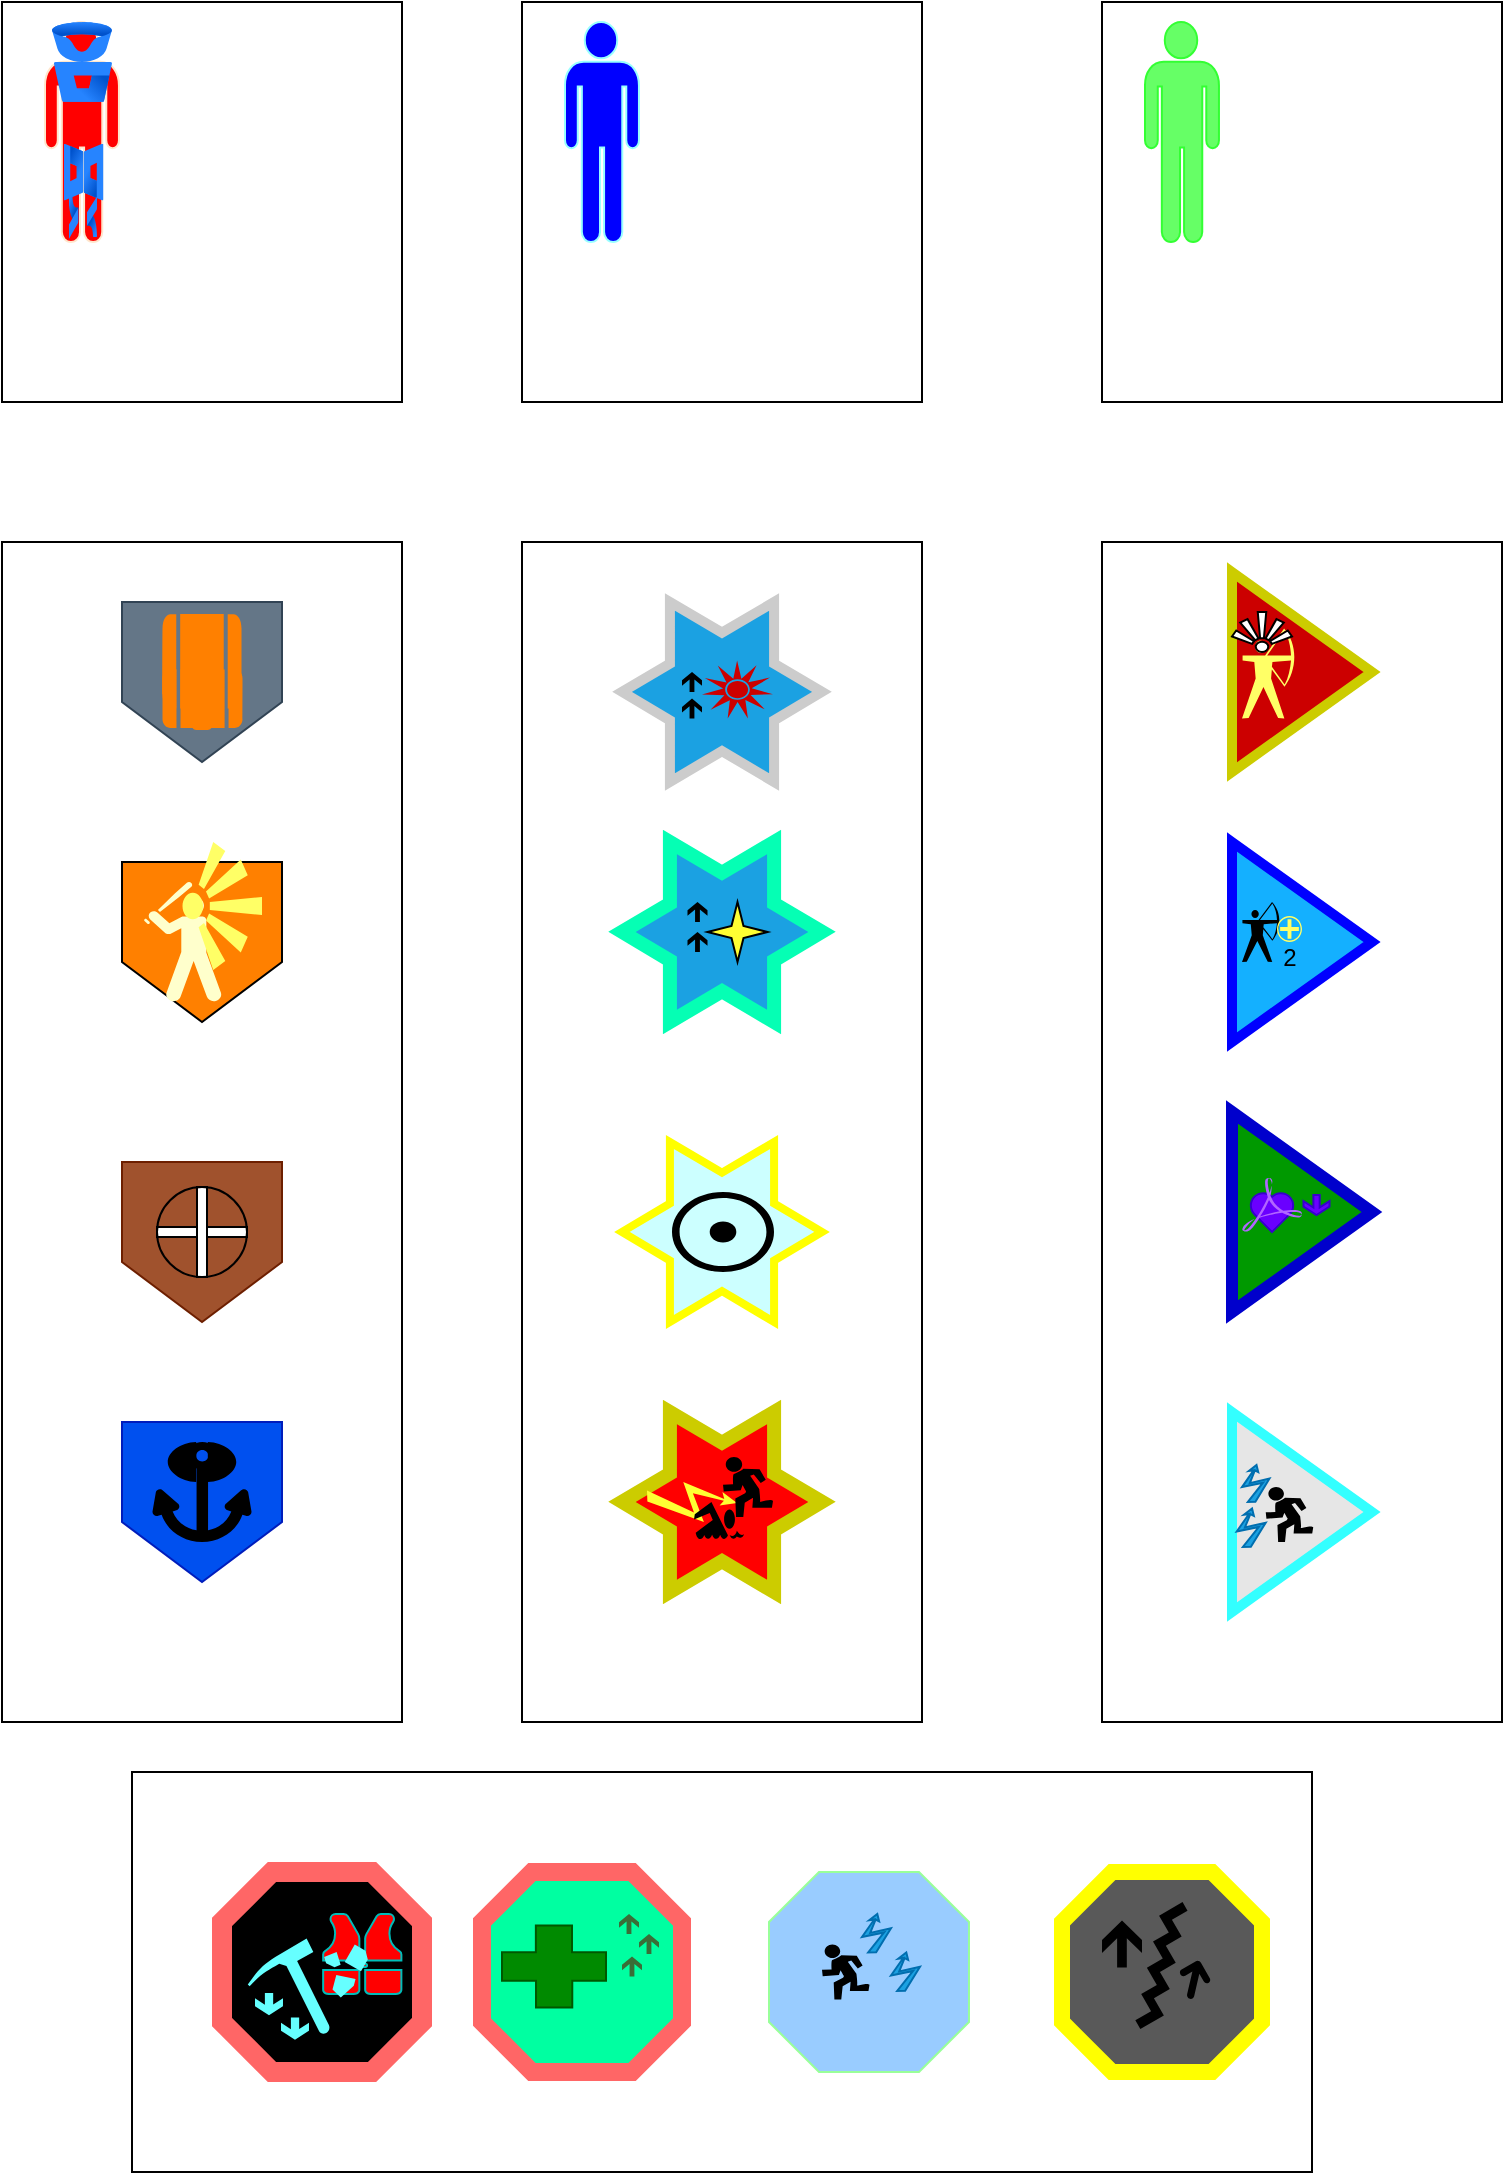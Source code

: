 <mxfile>
    <diagram id="IFaCviqgk2yY5CePmRgC" name="Página-1">
        <mxGraphModel dx="1860" dy="1290" grid="1" gridSize="10" guides="1" tooltips="1" connect="1" arrows="1" fold="1" page="1" pageScale="1" pageWidth="827" pageHeight="1169" math="0" shadow="0">
            <root>
                <mxCell id="0"/>
                <mxCell id="1" parent="0"/>
                <mxCell id="3" value="" style="whiteSpace=wrap;html=1;aspect=fixed;movable=0;resizable=0;rotatable=0;deletable=0;editable=0;locked=1;connectable=0;" vertex="1" parent="1">
                    <mxGeometry x="30" y="50" width="200" height="200" as="geometry"/>
                </mxCell>
                <mxCell id="4" value="" style="shape=mxgraph.signs.people.man_1;html=1;pointerEvents=1;fillColor=#FF0000;strokeColor=#FFE6CC;verticalLabelPosition=bottom;verticalAlign=top;align=center;sketch=0;movable=1;resizable=1;rotatable=1;deletable=1;editable=1;locked=0;connectable=1;" vertex="1" parent="1">
                    <mxGeometry x="51.5" y="60" width="37" height="110" as="geometry"/>
                </mxCell>
                <mxCell id="7" value="" style="whiteSpace=wrap;html=1;aspect=fixed;movable=0;resizable=0;rotatable=0;deletable=0;editable=0;locked=1;connectable=0;" vertex="1" parent="1">
                    <mxGeometry x="290" y="50" width="200" height="200" as="geometry"/>
                </mxCell>
                <mxCell id="8" value="" style="shape=mxgraph.signs.people.man_1;html=1;pointerEvents=1;fillColor=#0000FF;strokeColor=#99FFFF;verticalLabelPosition=bottom;verticalAlign=top;align=center;sketch=0;movable=1;resizable=1;rotatable=1;deletable=1;editable=1;locked=0;connectable=1;" vertex="1" parent="1">
                    <mxGeometry x="311.5" y="60" width="37" height="110" as="geometry"/>
                </mxCell>
                <mxCell id="11" value="" style="whiteSpace=wrap;html=1;aspect=fixed;movable=0;resizable=0;rotatable=0;deletable=0;editable=0;locked=1;connectable=0;" vertex="1" parent="1">
                    <mxGeometry x="580" y="50" width="200" height="200" as="geometry"/>
                </mxCell>
                <mxCell id="12" value="" style="shape=mxgraph.signs.people.man_1;html=1;pointerEvents=1;fillColor=#66FF66;strokeColor=#33FF33;verticalLabelPosition=bottom;verticalAlign=top;align=center;sketch=0;movable=1;resizable=1;rotatable=1;deletable=1;editable=1;locked=0;connectable=1;" vertex="1" parent="1">
                    <mxGeometry x="601.5" y="60" width="37" height="110" as="geometry"/>
                </mxCell>
                <mxCell id="17" value="" style="image;image=img/lib/atlassian/Crucible_Logo.svg;html=1;" vertex="1" parent="1">
                    <mxGeometry x="55" y="60" width="30" height="20" as="geometry"/>
                </mxCell>
                <mxCell id="18" value="" style="image;image=img/lib/atlassian/Bitbucket_Logo.svg;html=1;" vertex="1" parent="1">
                    <mxGeometry x="56" y="80" width="29" height="20" as="geometry"/>
                </mxCell>
                <mxCell id="20" value="" style="rounded=0;whiteSpace=wrap;html=1;movable=0;resizable=0;rotatable=0;deletable=0;editable=0;locked=1;connectable=0;" vertex="1" parent="1">
                    <mxGeometry x="30" y="320" width="200" height="590" as="geometry"/>
                </mxCell>
                <mxCell id="21" value="" style="rounded=0;whiteSpace=wrap;html=1;movable=0;resizable=0;rotatable=0;deletable=0;editable=0;locked=1;connectable=0;" vertex="1" parent="1">
                    <mxGeometry x="290" y="320" width="200" height="590" as="geometry"/>
                </mxCell>
                <mxCell id="22" value="" style="rounded=0;whiteSpace=wrap;html=1;movable=0;resizable=0;rotatable=0;deletable=0;editable=0;locked=1;connectable=0;" vertex="1" parent="1">
                    <mxGeometry x="580" y="320" width="200" height="590" as="geometry"/>
                </mxCell>
                <mxCell id="23" value="" style="shape=offPageConnector;whiteSpace=wrap;html=1;fillColor=#647687;fontColor=#ffffff;strokeColor=#314354;" vertex="1" parent="1">
                    <mxGeometry x="90" y="350" width="80" height="80" as="geometry"/>
                </mxCell>
                <mxCell id="24" value="" style="shape=offPageConnector;whiteSpace=wrap;html=1;fillColor=#FF8000;" vertex="1" parent="1">
                    <mxGeometry x="90" y="480" width="80" height="80" as="geometry"/>
                </mxCell>
                <mxCell id="25" value="" style="shape=offPageConnector;whiteSpace=wrap;html=1;fillColor=#a0522d;fontColor=#ffffff;strokeColor=#6D1F00;" vertex="1" parent="1">
                    <mxGeometry x="90" y="630" width="80" height="80" as="geometry"/>
                </mxCell>
                <mxCell id="26" value="" style="shape=offPageConnector;whiteSpace=wrap;html=1;fillColor=#0050ef;fontColor=#ffffff;strokeColor=#001DBC;" vertex="1" parent="1">
                    <mxGeometry x="90" y="760" width="80" height="80" as="geometry"/>
                </mxCell>
                <mxCell id="27" value="" style="verticalLabelPosition=bottom;verticalAlign=top;html=1;shape=mxgraph.basic.6_point_star;fillColor=#1ba1e2;fontColor=#ffffff;strokeColor=#CCCCCC;strokeWidth=5;" vertex="1" parent="1">
                    <mxGeometry x="340" y="350" width="100" height="90" as="geometry"/>
                </mxCell>
                <mxCell id="28" value="" style="verticalLabelPosition=bottom;verticalAlign=top;html=1;shape=mxgraph.basic.6_point_star;fillColor=#1ba1e2;strokeWidth=7;strokeColor=#05FFB4;fontColor=#ffffff;" vertex="1" parent="1">
                    <mxGeometry x="340" y="470" width="100" height="90" as="geometry"/>
                </mxCell>
                <mxCell id="29" value="" style="verticalLabelPosition=bottom;verticalAlign=top;html=1;shape=mxgraph.basic.6_point_star;fillColor=#CCFFFF;strokeColor=#FFFF00;strokeWidth=4;" vertex="1" parent="1">
                    <mxGeometry x="340" y="620" width="100" height="90" as="geometry"/>
                </mxCell>
                <mxCell id="30" value="" style="verticalLabelPosition=bottom;verticalAlign=top;html=1;shape=mxgraph.basic.6_point_star;fillColor=light-dark(#ff0000, #ffb5b5);strokeColor=#CCCC00;strokeWidth=7;" vertex="1" parent="1">
                    <mxGeometry x="340" y="755" width="100" height="90" as="geometry"/>
                </mxCell>
                <mxCell id="31" value="" style="verticalLabelPosition=bottom;verticalAlign=top;html=1;shape=mxgraph.basic.acute_triangle;dx=0.5;fillColor=#CC0000;strokeColor=#CCCC00;strokeWidth=5;rotation=90;" vertex="1" parent="1">
                    <mxGeometry x="630" y="350" width="100" height="70" as="geometry"/>
                </mxCell>
                <mxCell id="32" value="" style="verticalLabelPosition=bottom;verticalAlign=top;html=1;shape=mxgraph.basic.acute_triangle;dx=0.5;fillColor=#14B0FF;strokeColor=#0000FF;strokeWidth=5;rotation=90;" vertex="1" parent="1">
                    <mxGeometry x="630" y="485" width="100" height="70" as="geometry"/>
                </mxCell>
                <mxCell id="33" value="" style="verticalLabelPosition=bottom;verticalAlign=top;html=1;shape=mxgraph.basic.acute_triangle;dx=0.5;fillColor=#009900;strokeColor=#0000CC;strokeWidth=6;rotation=90;" vertex="1" parent="1">
                    <mxGeometry x="630" y="620" width="100" height="70" as="geometry"/>
                </mxCell>
                <mxCell id="34" value="" style="verticalLabelPosition=bottom;verticalAlign=top;html=1;shape=mxgraph.basic.acute_triangle;dx=0.5;fillColor=#E6E6E6;strokeColor=#33FFFF;strokeWidth=5;rotation=90;" vertex="1" parent="1">
                    <mxGeometry x="630" y="770" width="100" height="70" as="geometry"/>
                </mxCell>
                <mxCell id="35" value="" style="rounded=0;whiteSpace=wrap;html=1;rotation=-90;" vertex="1" parent="1">
                    <mxGeometry x="290" y="740" width="200" height="590" as="geometry"/>
                </mxCell>
                <mxCell id="36" value="" style="verticalLabelPosition=bottom;verticalAlign=top;html=1;shape=mxgraph.basic.polygon;polyCoords=[[0.25,0],[0.75,0],[1,0.25],[1,0.75],[0.75,1],[0.25,1],[0,0.75],[0,0.25]];polyline=0;fillColor=#000000;strokeColor=light-dark(#FF6666,#EDEDED);strokeWidth=10;" vertex="1" parent="1">
                    <mxGeometry x="140" y="985" width="100" height="100" as="geometry"/>
                </mxCell>
                <mxCell id="37" value="" style="verticalLabelPosition=bottom;verticalAlign=top;html=1;shape=mxgraph.basic.polygon;polyCoords=[[0.25,0],[0.75,0],[1,0.25],[1,0.75],[0.75,1],[0.25,1],[0,0.75],[0,0.25]];polyline=0;fillColor=#00FFA1;strokeColor=#FF6666;perimeterSpacing=10;strokeWidth=9;" vertex="1" parent="1">
                    <mxGeometry x="270" y="985" width="100" height="100" as="geometry"/>
                </mxCell>
                <mxCell id="38" value="" style="verticalLabelPosition=bottom;verticalAlign=top;html=1;shape=mxgraph.basic.polygon;polyCoords=[[0.25,0],[0.75,0],[1,0.25],[1,0.75],[0.75,1],[0.25,1],[0,0.75],[0,0.25]];polyline=0;fillColor=#99CCFF;strokeColor=#99FF99;perimeterSpacing=10;" vertex="1" parent="1">
                    <mxGeometry x="413.5" y="985" width="100" height="100" as="geometry"/>
                </mxCell>
                <mxCell id="39" value="" style="verticalLabelPosition=bottom;verticalAlign=top;html=1;shape=mxgraph.basic.polygon;polyCoords=[[0.25,0],[0.75,0],[1,0.25],[1,0.75],[0.75,1],[0.25,1],[0,0.75],[0,0.25]];polyline=0;fillColor=#595959;strokeColor=#FFFF00;perimeterSpacing=19;strokeWidth=8;" vertex="1" parent="1">
                    <mxGeometry x="560" y="985" width="100" height="100" as="geometry"/>
                </mxCell>
                <mxCell id="40" value="" style="shape=mxgraph.signs.travel.baggage;html=1;pointerEvents=1;fillColor=#FF8000;strokeColor=none;verticalLabelPosition=bottom;verticalAlign=top;align=center;sketch=0;rotation=-180;" vertex="1" parent="1">
                    <mxGeometry x="110.25" y="356" width="39.5" height="58" as="geometry"/>
                </mxCell>
                <mxCell id="41" value="" style="shape=mxgraph.signs.travel.baggage;html=1;pointerEvents=1;fillColor=#FF8000;strokeColor=none;verticalLabelPosition=bottom;verticalAlign=top;align=center;sketch=0;" vertex="1" parent="1">
                    <mxGeometry x="110.25" y="377" width="40" height="36" as="geometry"/>
                </mxCell>
                <mxCell id="42" value="" style="shape=mxgraph.signs.sports.baseball;html=1;pointerEvents=1;fillColor=#FFFFCC;strokeColor=none;verticalLabelPosition=bottom;verticalAlign=top;align=center;sketch=0;" vertex="1" parent="1">
                    <mxGeometry x="101" y="490" width="39" height="60" as="geometry"/>
                </mxCell>
                <mxCell id="45" value="" style="shape=mxgraph.signs.sports.scenic_viewpoint;html=1;pointerEvents=1;fillColor=#FFFF66;strokeColor=none;verticalLabelPosition=bottom;verticalAlign=top;align=center;sketch=0;" vertex="1" parent="1">
                    <mxGeometry x="120.25" y="470" width="39.75" height="64" as="geometry"/>
                </mxCell>
                <mxCell id="46" value="" style="verticalLabelPosition=bottom;html=1;verticalAlign=top;align=center;shape=mxgraph.floorplan.doorRevolving;aspect=fixed;" vertex="1" parent="1">
                    <mxGeometry x="107.5" y="641.1" width="45" height="47.81" as="geometry"/>
                </mxCell>
                <mxCell id="47" value="" style="shape=mxgraph.signs.transportation.anchor_1;html=1;pointerEvents=1;fillColor=#000000;strokeColor=none;verticalLabelPosition=bottom;verticalAlign=top;align=center;sketch=0;" vertex="1" parent="1">
                    <mxGeometry x="105.25" y="770" width="49.5" height="50" as="geometry"/>
                </mxCell>
                <mxCell id="48" value="" style="shape=mxgraph.signs.travel.exit;html=1;pointerEvents=1;fillColor=#000000;strokeColor=none;verticalLabelPosition=bottom;verticalAlign=top;align=center;sketch=0;" vertex="1" parent="1">
                    <mxGeometry x="112.87" y="770" width="34.25" height="20" as="geometry"/>
                </mxCell>
                <mxCell id="50" value="" style="shape=mxgraph.signs.nature.sun_2;html=1;pointerEvents=1;fillColor=#CC0000;strokeColor=none;verticalLabelPosition=bottom;verticalAlign=top;align=center;sketch=0;" vertex="1" parent="1">
                    <mxGeometry x="380" y="379.3" width="35.5" height="29" as="geometry"/>
                </mxCell>
                <mxCell id="53" value="" style="shape=mxgraph.signs.travel.arrow_north;html=1;pointerEvents=1;fillColor=#000000;strokeColor=none;verticalLabelPosition=bottom;verticalAlign=top;align=center;sketch=0;" vertex="1" parent="1">
                    <mxGeometry x="370" y="385" width="10" height="10" as="geometry"/>
                </mxCell>
                <mxCell id="54" value="" style="shape=mxgraph.signs.travel.arrow_north;html=1;pointerEvents=1;fillColor=#000000;strokeColor=none;verticalLabelPosition=bottom;verticalAlign=top;align=center;sketch=0;" vertex="1" parent="1">
                    <mxGeometry x="370" y="398.3" width="10" height="10" as="geometry"/>
                </mxCell>
                <mxCell id="59" value="" style="verticalLabelPosition=bottom;verticalAlign=top;html=1;shape=mxgraph.basic.4_point_star_2;dx=0.8;fillColor=#FFFF33;" vertex="1" parent="1">
                    <mxGeometry x="382.75" y="500" width="30" height="30" as="geometry"/>
                </mxCell>
                <mxCell id="62" value="" style="shape=mxgraph.signs.travel.arrow_north;html=1;pointerEvents=1;fillColor=#000000;strokeColor=none;verticalLabelPosition=bottom;verticalAlign=top;align=center;sketch=0;" vertex="1" parent="1">
                    <mxGeometry x="372.75" y="500" width="10" height="10" as="geometry"/>
                </mxCell>
                <mxCell id="63" value="" style="shape=mxgraph.signs.travel.arrow_north;html=1;pointerEvents=1;fillColor=#000000;strokeColor=none;verticalLabelPosition=bottom;verticalAlign=top;align=center;sketch=0;" vertex="1" parent="1">
                    <mxGeometry x="372.75" y="515" width="10" height="10" as="geometry"/>
                </mxCell>
                <mxCell id="65" value="" style="shape=mxgraph.signs.nature.sun_1;html=1;pointerEvents=1;fillColor=#000000;strokeColor=none;verticalLabelPosition=bottom;verticalAlign=top;align=center;sketch=0;" vertex="1" parent="1">
                    <mxGeometry x="365" y="645" width="51" height="40" as="geometry"/>
                </mxCell>
                <mxCell id="66" value="" style="shape=mxgraph.signs.safety.high_voltage_1;html=1;pointerEvents=1;fillColor=#FFFF33;strokeColor=none;verticalLabelPosition=bottom;verticalAlign=top;align=center;sketch=0;rotation=-90;" vertex="1" parent="1">
                    <mxGeometry x="365" y="777.5" width="20" height="45" as="geometry"/>
                </mxCell>
                <mxCell id="67" value="" style="shape=mxgraph.signs.sports.running;html=1;pointerEvents=1;fillColor=#000000;strokeColor=none;verticalLabelPosition=bottom;verticalAlign=top;align=center;sketch=0;" vertex="1" parent="1">
                    <mxGeometry x="390.5" y="777.5" width="25" height="30" as="geometry"/>
                </mxCell>
                <mxCell id="70" value="" style="shape=mxgraph.signs.sports.swimming_2;html=1;pointerEvents=1;fillColor=#000000;strokeColor=none;verticalLabelPosition=bottom;verticalAlign=top;align=center;sketch=0;" vertex="1" parent="1">
                    <mxGeometry x="376" y="800" width="25" height="20" as="geometry"/>
                </mxCell>
                <mxCell id="71" value="" style="shape=mxgraph.signs.sports.archery;html=1;pointerEvents=1;fillColor=#FFFF66;strokeColor=none;verticalLabelPosition=bottom;verticalAlign=top;align=center;sketch=0;" vertex="1" parent="1">
                    <mxGeometry x="650" y="363.3" width="28" height="45" as="geometry"/>
                </mxCell>
                <mxCell id="72" value="" style="shape=mxgraph.signs.sports.scenic_viewpoint;html=1;pointerEvents=1;verticalLabelPosition=bottom;verticalAlign=top;align=center;sketch=0;rotation=-90;" vertex="1" parent="1">
                    <mxGeometry x="650" y="350" width="20" height="30" as="geometry"/>
                </mxCell>
                <mxCell id="78" value="" style="shape=mxgraph.signs.sports.archery;html=1;pointerEvents=1;fillColor=#000000;strokeColor=none;verticalLabelPosition=bottom;verticalAlign=top;align=center;sketch=0;" vertex="1" parent="1">
                    <mxGeometry x="650" y="500" width="20" height="30" as="geometry"/>
                </mxCell>
                <mxCell id="79" value="" style="shape=mxgraph.signs.healthcare.hospital_1;html=1;pointerEvents=1;fillColor=#FFFF66;strokeColor=none;verticalLabelPosition=bottom;verticalAlign=top;align=center;sketch=0;" vertex="1" parent="1">
                    <mxGeometry x="667.5" y="507" width="12.5" height="13" as="geometry"/>
                </mxCell>
                <mxCell id="80" value="2&lt;div&gt;&lt;br&gt;&lt;/div&gt;" style="text;html=1;align=center;verticalAlign=middle;whiteSpace=wrap;rounded=0;" vertex="1" parent="1">
                    <mxGeometry x="653.75" y="520" width="40" height="30" as="geometry"/>
                </mxCell>
                <mxCell id="81" value="" style="shape=mxgraph.signs.healthcare.heart_1;html=1;pointerEvents=1;fillColor=#6a00ff;strokeColor=#3700CC;verticalLabelPosition=bottom;verticalAlign=top;align=center;sketch=0;fontColor=#ffffff;" vertex="1" parent="1">
                    <mxGeometry x="653.75" y="645" width="22.5" height="20" as="geometry"/>
                </mxCell>
                <mxCell id="82" value="" style="dashed=0;outlineConnect=0;html=1;align=center;labelPosition=center;verticalLabelPosition=bottom;verticalAlign=top;shape=mxgraph.weblogos.adobe_pdf;fillColor=#B266FF;" vertex="1" parent="1">
                    <mxGeometry x="650" y="638" width="30" height="27" as="geometry"/>
                </mxCell>
                <mxCell id="83" value="" style="shape=mxgraph.signs.travel.arrow_south;html=1;pointerEvents=1;fillColor=#6a00ff;strokeColor=#3700CC;verticalLabelPosition=bottom;verticalAlign=top;align=center;sketch=0;fontColor=#ffffff;" vertex="1" parent="1">
                    <mxGeometry x="680.75" y="646.5" width="13" height="10" as="geometry"/>
                </mxCell>
                <mxCell id="85" value="" style="shape=mxgraph.signs.sports.running;html=1;pointerEvents=1;fillColor=#000000;strokeColor=none;verticalLabelPosition=bottom;verticalAlign=top;align=center;sketch=0;" vertex="1" parent="1">
                    <mxGeometry x="661.87" y="792.5" width="23.75" height="27.5" as="geometry"/>
                </mxCell>
                <mxCell id="86" value="" style="shape=mxgraph.signs.safety.high_voltage_1;html=1;pointerEvents=1;fillColor=#1ba1e2;strokeColor=#006EAF;verticalLabelPosition=bottom;verticalAlign=top;align=center;sketch=0;rotation=-180;fontColor=#ffffff;" vertex="1" parent="1">
                    <mxGeometry x="647.37" y="803.25" width="14.5" height="19.25" as="geometry"/>
                </mxCell>
                <mxCell id="87" value="" style="shape=mxgraph.signs.safety.high_voltage_1;html=1;pointerEvents=1;fillColor=#1ba1e2;strokeColor=#006EAF;verticalLabelPosition=bottom;verticalAlign=top;align=center;sketch=0;rotation=-180;fontColor=#ffffff;" vertex="1" parent="1">
                    <mxGeometry x="650" y="781.5" width="13.75" height="18.5" as="geometry"/>
                </mxCell>
                <mxCell id="88" value="" style="shape=mxgraph.signs.sports.life_jacket;html=1;pointerEvents=1;fillColor=#FF0000;strokeColor=light-dark(#00bdba, #b2cbff);verticalLabelPosition=bottom;verticalAlign=top;align=center;sketch=0;fontColor=#ffffff;" vertex="1" parent="1">
                    <mxGeometry x="190.25" y="1006" width="39.75" height="40" as="geometry"/>
                </mxCell>
                <mxCell id="90" value="" style="shape=mxgraph.signs.sports.rock_collection;html=1;pointerEvents=1;fillColor=#66FFFF;strokeColor=none;verticalLabelPosition=bottom;verticalAlign=top;align=center;sketch=0;rotation=-60;" vertex="1" parent="1">
                    <mxGeometry x="160" y="1011.75" width="46.75" height="46.5" as="geometry"/>
                </mxCell>
                <mxCell id="92" value="" style="shape=mxgraph.signs.travel.arrow_south;html=1;pointerEvents=1;fillColor=#66FFFF;strokeColor=#66FFFF;verticalLabelPosition=bottom;verticalAlign=top;align=center;sketch=0;fontColor=#ffffff;" vertex="1" parent="1">
                    <mxGeometry x="157" y="1046" width="13" height="10" as="geometry"/>
                </mxCell>
                <mxCell id="93" value="" style="shape=mxgraph.signs.travel.arrow_south;html=1;pointerEvents=1;fillColor=#66FFFF;strokeColor=#66FFFF;verticalLabelPosition=bottom;verticalAlign=top;align=center;sketch=0;fontColor=#ffffff;" vertex="1" parent="1">
                    <mxGeometry x="170" y="1058.25" width="13" height="10" as="geometry"/>
                </mxCell>
                <mxCell id="94" value="" style="shape=mxgraph.signs.healthcare.first_aid;html=1;pointerEvents=1;fillColor=#008a00;strokeColor=#005700;verticalLabelPosition=bottom;verticalAlign=top;align=center;sketch=0;fontColor=#ffffff;" vertex="1" parent="1">
                    <mxGeometry x="280" y="1011.75" width="52" height="41" as="geometry"/>
                </mxCell>
                <mxCell id="95" value="" style="shape=mxgraph.signs.travel.arrow_north;html=1;pointerEvents=1;fillColor=light-dark(#3a6d37, #008500);strokeColor=none;verticalLabelPosition=bottom;verticalAlign=top;align=center;sketch=0;" vertex="1" parent="1">
                    <mxGeometry x="338.5" y="1006" width="10" height="10" as="geometry"/>
                </mxCell>
                <mxCell id="96" value="" style="shape=mxgraph.signs.travel.arrow_north;html=1;pointerEvents=1;fillColor=light-dark(#3a6d37, #008500);strokeColor=none;verticalLabelPosition=bottom;verticalAlign=top;align=center;sketch=0;" vertex="1" parent="1">
                    <mxGeometry x="348.5" y="1016" width="10" height="10" as="geometry"/>
                </mxCell>
                <mxCell id="97" value="" style="shape=mxgraph.signs.travel.arrow_north;html=1;pointerEvents=1;fillColor=light-dark(#3a6d37, #008500);strokeColor=none;verticalLabelPosition=bottom;verticalAlign=top;align=center;sketch=0;" vertex="1" parent="1">
                    <mxGeometry x="340" y="1027.25" width="10" height="10" as="geometry"/>
                </mxCell>
                <mxCell id="100" value="" style="shape=mxgraph.signs.sports.running;html=1;pointerEvents=1;fillColor=#000000;strokeColor=none;verticalLabelPosition=bottom;verticalAlign=top;align=center;sketch=0;" vertex="1" parent="1">
                    <mxGeometry x="440" y="1021.25" width="23.75" height="27.5" as="geometry"/>
                </mxCell>
                <mxCell id="101" value="" style="shape=mxgraph.signs.safety.high_voltage_1;html=1;pointerEvents=1;fillColor=#1ba1e2;strokeColor=#006EAF;verticalLabelPosition=bottom;verticalAlign=top;align=center;sketch=0;rotation=-180;fontColor=#ffffff;" vertex="1" parent="1">
                    <mxGeometry x="460" y="1006" width="14.5" height="19.25" as="geometry"/>
                </mxCell>
                <mxCell id="102" value="" style="shape=mxgraph.signs.safety.high_voltage_1;html=1;pointerEvents=1;fillColor=#1ba1e2;strokeColor=#006EAF;verticalLabelPosition=bottom;verticalAlign=top;align=center;sketch=0;rotation=-180;fontColor=#ffffff;" vertex="1" parent="1">
                    <mxGeometry x="474.5" y="1025.25" width="14.5" height="19.25" as="geometry"/>
                </mxCell>
                <mxCell id="104" value="" style="shape=mxgraph.signs.travel.arrow_north;html=1;pointerEvents=1;fillColor=#000000;strokeColor=none;verticalLabelPosition=bottom;verticalAlign=top;align=center;sketch=0;" vertex="1" parent="1">
                    <mxGeometry x="580" y="1009.25" width="20" height="23.5" as="geometry"/>
                </mxCell>
                <mxCell id="105" value="" style="shape=mxgraph.signs.travel.upstairs;html=1;pointerEvents=1;fillColor=#000000;strokeColor=none;verticalLabelPosition=bottom;verticalAlign=top;align=center;sketch=0;rotation=-30;" vertex="1" parent="1">
                    <mxGeometry x="585" y="1009.5" width="50" height="45.5" as="geometry"/>
                </mxCell>
                <mxCell id="107" value="" style="image;image=img/lib/atlassian/Bitbucket_Logo.svg;html=1;rotation=90;" vertex="1" parent="1">
                    <mxGeometry x="61.5" y="130" width="28.5" height="10" as="geometry"/>
                </mxCell>
                <mxCell id="108" value="" style="image;image=img/lib/atlassian/Bitbucket_Logo.svg;html=1;rotation=-90;" vertex="1" parent="1">
                    <mxGeometry x="51.5" y="130" width="28.5" height="10" as="geometry"/>
                </mxCell>
                <mxCell id="109" value="" style="image;image=img/lib/atlassian/Stride_Logo.svg;html=1;rotation=90;" vertex="1" parent="1">
                    <mxGeometry x="54.75" y="155" width="22" height="5" as="geometry"/>
                </mxCell>
                <mxCell id="111" value="" style="image;image=img/lib/atlassian/Stride_Logo.svg;html=1;rotation=-90;" vertex="1" parent="1">
                    <mxGeometry x="65" y="155" width="20" height="5" as="geometry"/>
                </mxCell>
            </root>
        </mxGraphModel>
    </diagram>
</mxfile>